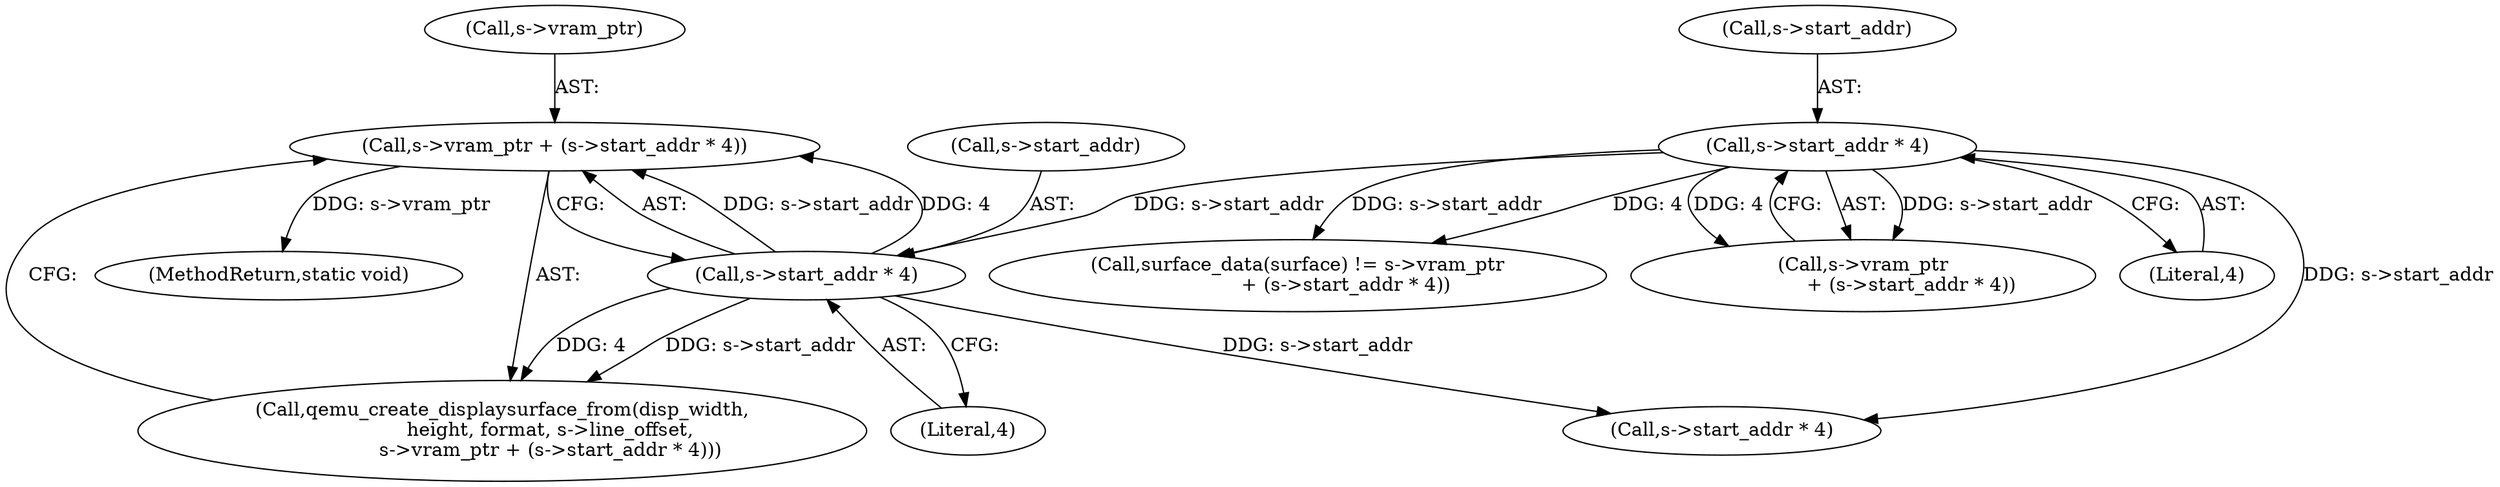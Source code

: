 digraph "0_qemu_bfc56535f793c557aa754c50213fc5f882e6482d@pointer" {
"1000461" [label="(Call,s->vram_ptr + (s->start_addr * 4))"];
"1000465" [label="(Call,s->start_addr * 4)"];
"1000439" [label="(Call,s->start_addr * 4)"];
"1000658" [label="(Call,s->start_addr * 4)"];
"1000440" [label="(Call,s->start_addr)"];
"1000461" [label="(Call,s->vram_ptr + (s->start_addr * 4))"];
"1000465" [label="(Call,s->start_addr * 4)"];
"1000439" [label="(Call,s->start_addr * 4)"];
"1000469" [label="(Literal,4)"];
"1000432" [label="(Call,surface_data(surface) != s->vram_ptr\n                + (s->start_addr * 4))"];
"1000466" [label="(Call,s->start_addr)"];
"1000939" [label="(MethodReturn,static void)"];
"1000462" [label="(Call,s->vram_ptr)"];
"1000443" [label="(Literal,4)"];
"1000435" [label="(Call,s->vram_ptr\n                + (s->start_addr * 4))"];
"1000454" [label="(Call,qemu_create_displaysurface_from(disp_width,\n                height, format, s->line_offset,\n                s->vram_ptr + (s->start_addr * 4)))"];
"1000461" -> "1000454"  [label="AST: "];
"1000461" -> "1000465"  [label="CFG: "];
"1000462" -> "1000461"  [label="AST: "];
"1000465" -> "1000461"  [label="AST: "];
"1000454" -> "1000461"  [label="CFG: "];
"1000461" -> "1000939"  [label="DDG: s->vram_ptr"];
"1000465" -> "1000461"  [label="DDG: s->start_addr"];
"1000465" -> "1000461"  [label="DDG: 4"];
"1000465" -> "1000469"  [label="CFG: "];
"1000466" -> "1000465"  [label="AST: "];
"1000469" -> "1000465"  [label="AST: "];
"1000465" -> "1000454"  [label="DDG: s->start_addr"];
"1000465" -> "1000454"  [label="DDG: 4"];
"1000439" -> "1000465"  [label="DDG: s->start_addr"];
"1000465" -> "1000658"  [label="DDG: s->start_addr"];
"1000439" -> "1000435"  [label="AST: "];
"1000439" -> "1000443"  [label="CFG: "];
"1000440" -> "1000439"  [label="AST: "];
"1000443" -> "1000439"  [label="AST: "];
"1000435" -> "1000439"  [label="CFG: "];
"1000439" -> "1000432"  [label="DDG: s->start_addr"];
"1000439" -> "1000432"  [label="DDG: 4"];
"1000439" -> "1000435"  [label="DDG: s->start_addr"];
"1000439" -> "1000435"  [label="DDG: 4"];
"1000439" -> "1000658"  [label="DDG: s->start_addr"];
}
